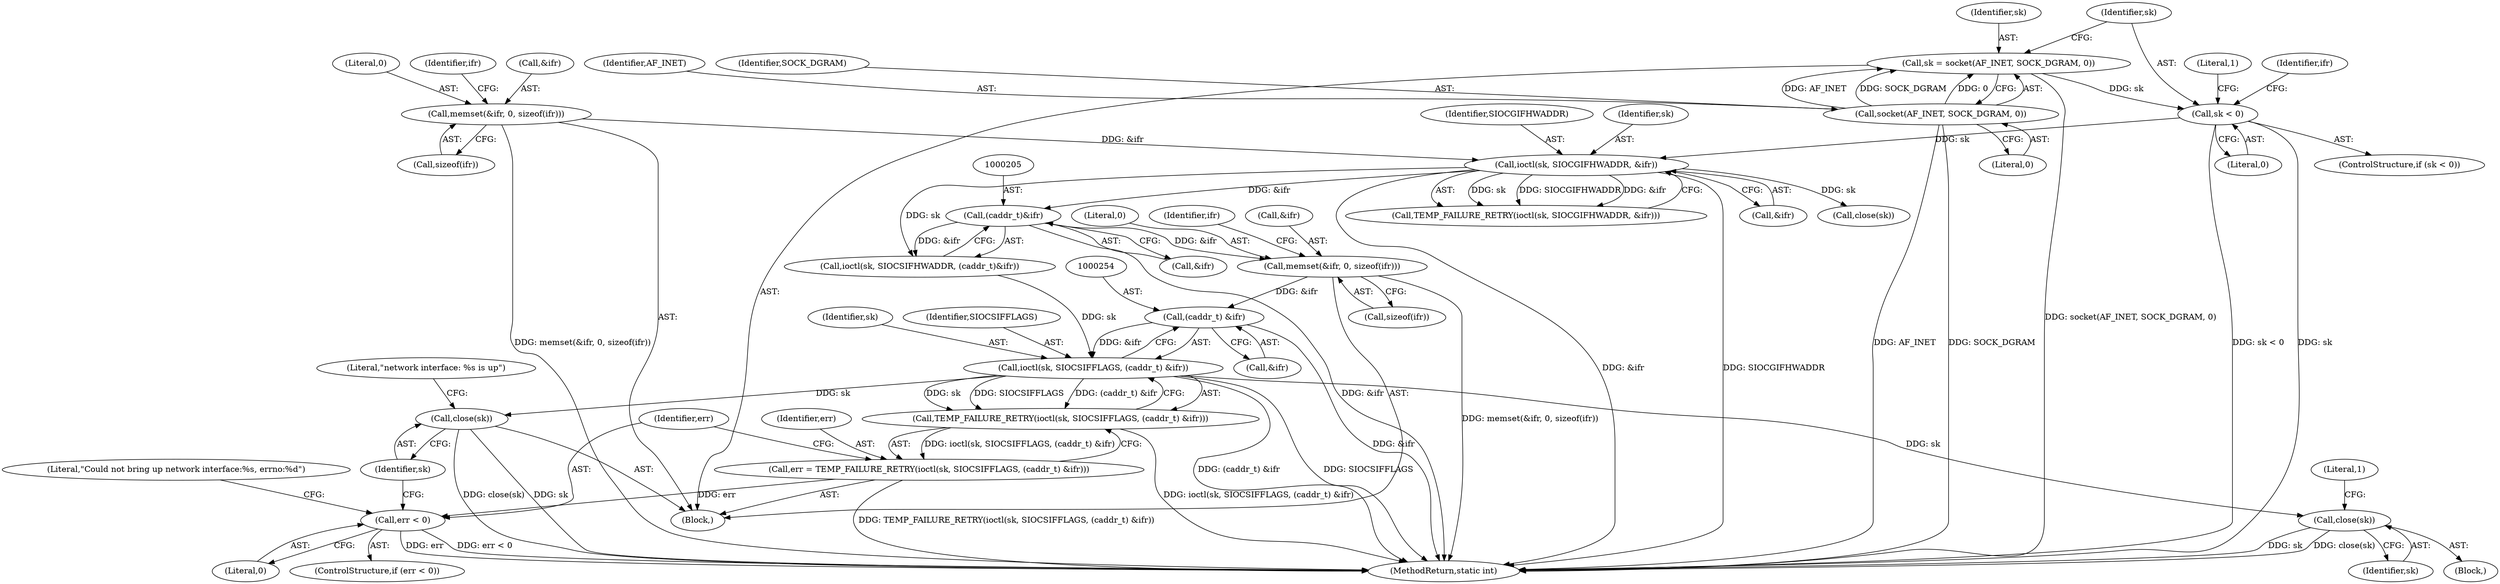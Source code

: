 digraph "0_Android_472271b153c5dc53c28beac55480a8d8434b2d5c_26@API" {
"1000223" [label="(Call,memset(&ifr, 0, sizeof(ifr)))"];
"1000204" [label="(Call,(caddr_t)&ifr)"];
"1000138" [label="(Call,ioctl(sk, SIOCGIFHWADDR, &ifr))"];
"1000115" [label="(Call,sk < 0)"];
"1000108" [label="(Call,sk = socket(AF_INET, SOCK_DGRAM, 0))"];
"1000110" [label="(Call,socket(AF_INET, SOCK_DGRAM, 0))"];
"1000121" [label="(Call,memset(&ifr, 0, sizeof(ifr)))"];
"1000253" [label="(Call,(caddr_t) &ifr)"];
"1000250" [label="(Call,ioctl(sk, SIOCSIFFLAGS, (caddr_t) &ifr))"];
"1000249" [label="(Call,TEMP_FAILURE_RETRY(ioctl(sk, SIOCSIFFLAGS, (caddr_t) &ifr)))"];
"1000247" [label="(Call,err = TEMP_FAILURE_RETRY(ioctl(sk, SIOCSIFFLAGS, (caddr_t) &ifr)))"];
"1000258" [label="(Call,err < 0)"];
"1000266" [label="(Call,close(sk))"];
"1000271" [label="(Call,close(sk))"];
"1000201" [label="(Call,ioctl(sk, SIOCSIFHWADDR, (caddr_t)&ifr))"];
"1000260" [label="(Literal,0)"];
"1000138" [label="(Call,ioctl(sk, SIOCGIFHWADDR, &ifr))"];
"1000227" [label="(Call,sizeof(ifr))"];
"1000274" [label="(Literal,\"network interface: %s is up\")"];
"1000261" [label="(Block,)"];
"1000110" [label="(Call,socket(AF_INET, SOCK_DGRAM, 0))"];
"1000112" [label="(Identifier,SOCK_DGRAM)"];
"1000117" [label="(Literal,0)"];
"1000278" [label="(MethodReturn,static int)"];
"1000253" [label="(Call,(caddr_t) &ifr)"];
"1000109" [label="(Identifier,sk)"];
"1000249" [label="(Call,TEMP_FAILURE_RETRY(ioctl(sk, SIOCSIFFLAGS, (caddr_t) &ifr)))"];
"1000122" [label="(Call,&ifr)"];
"1000224" [label="(Call,&ifr)"];
"1000226" [label="(Literal,0)"];
"1000139" [label="(Identifier,sk)"];
"1000120" [label="(Literal,1)"];
"1000113" [label="(Literal,0)"];
"1000271" [label="(Call,close(sk))"];
"1000108" [label="(Call,sk = socket(AF_INET, SOCK_DGRAM, 0))"];
"1000206" [label="(Call,&ifr)"];
"1000270" [label="(Literal,1)"];
"1000140" [label="(Identifier,SIOCGIFHWADDR)"];
"1000259" [label="(Identifier,err)"];
"1000257" [label="(ControlStructure,if (err < 0))"];
"1000252" [label="(Identifier,SIOCSIFFLAGS)"];
"1000267" [label="(Identifier,sk)"];
"1000125" [label="(Call,sizeof(ifr))"];
"1000104" [label="(Block,)"];
"1000272" [label="(Identifier,sk)"];
"1000204" [label="(Call,(caddr_t)&ifr)"];
"1000153" [label="(Call,close(sk))"];
"1000250" [label="(Call,ioctl(sk, SIOCSIFFLAGS, (caddr_t) &ifr))"];
"1000116" [label="(Identifier,sk)"];
"1000248" [label="(Identifier,err)"];
"1000137" [label="(Call,TEMP_FAILURE_RETRY(ioctl(sk, SIOCGIFHWADDR, &ifr)))"];
"1000258" [label="(Call,err < 0)"];
"1000115" [label="(Call,sk < 0)"];
"1000141" [label="(Call,&ifr)"];
"1000231" [label="(Identifier,ifr)"];
"1000255" [label="(Call,&ifr)"];
"1000121" [label="(Call,memset(&ifr, 0, sizeof(ifr)))"];
"1000114" [label="(ControlStructure,if (sk < 0))"];
"1000247" [label="(Call,err = TEMP_FAILURE_RETRY(ioctl(sk, SIOCSIFFLAGS, (caddr_t) &ifr)))"];
"1000266" [label="(Call,close(sk))"];
"1000123" [label="(Identifier,ifr)"];
"1000263" [label="(Literal,\"Could not bring up network interface:%s, errno:%d\")"];
"1000223" [label="(Call,memset(&ifr, 0, sizeof(ifr)))"];
"1000124" [label="(Literal,0)"];
"1000129" [label="(Identifier,ifr)"];
"1000251" [label="(Identifier,sk)"];
"1000111" [label="(Identifier,AF_INET)"];
"1000223" -> "1000104"  [label="AST: "];
"1000223" -> "1000227"  [label="CFG: "];
"1000224" -> "1000223"  [label="AST: "];
"1000226" -> "1000223"  [label="AST: "];
"1000227" -> "1000223"  [label="AST: "];
"1000231" -> "1000223"  [label="CFG: "];
"1000223" -> "1000278"  [label="DDG: memset(&ifr, 0, sizeof(ifr))"];
"1000204" -> "1000223"  [label="DDG: &ifr"];
"1000223" -> "1000253"  [label="DDG: &ifr"];
"1000204" -> "1000201"  [label="AST: "];
"1000204" -> "1000206"  [label="CFG: "];
"1000205" -> "1000204"  [label="AST: "];
"1000206" -> "1000204"  [label="AST: "];
"1000201" -> "1000204"  [label="CFG: "];
"1000204" -> "1000278"  [label="DDG: &ifr"];
"1000204" -> "1000201"  [label="DDG: &ifr"];
"1000138" -> "1000204"  [label="DDG: &ifr"];
"1000138" -> "1000137"  [label="AST: "];
"1000138" -> "1000141"  [label="CFG: "];
"1000139" -> "1000138"  [label="AST: "];
"1000140" -> "1000138"  [label="AST: "];
"1000141" -> "1000138"  [label="AST: "];
"1000137" -> "1000138"  [label="CFG: "];
"1000138" -> "1000278"  [label="DDG: &ifr"];
"1000138" -> "1000278"  [label="DDG: SIOCGIFHWADDR"];
"1000138" -> "1000137"  [label="DDG: sk"];
"1000138" -> "1000137"  [label="DDG: SIOCGIFHWADDR"];
"1000138" -> "1000137"  [label="DDG: &ifr"];
"1000115" -> "1000138"  [label="DDG: sk"];
"1000121" -> "1000138"  [label="DDG: &ifr"];
"1000138" -> "1000153"  [label="DDG: sk"];
"1000138" -> "1000201"  [label="DDG: sk"];
"1000115" -> "1000114"  [label="AST: "];
"1000115" -> "1000117"  [label="CFG: "];
"1000116" -> "1000115"  [label="AST: "];
"1000117" -> "1000115"  [label="AST: "];
"1000120" -> "1000115"  [label="CFG: "];
"1000123" -> "1000115"  [label="CFG: "];
"1000115" -> "1000278"  [label="DDG: sk < 0"];
"1000115" -> "1000278"  [label="DDG: sk"];
"1000108" -> "1000115"  [label="DDG: sk"];
"1000108" -> "1000104"  [label="AST: "];
"1000108" -> "1000110"  [label="CFG: "];
"1000109" -> "1000108"  [label="AST: "];
"1000110" -> "1000108"  [label="AST: "];
"1000116" -> "1000108"  [label="CFG: "];
"1000108" -> "1000278"  [label="DDG: socket(AF_INET, SOCK_DGRAM, 0)"];
"1000110" -> "1000108"  [label="DDG: AF_INET"];
"1000110" -> "1000108"  [label="DDG: SOCK_DGRAM"];
"1000110" -> "1000108"  [label="DDG: 0"];
"1000110" -> "1000113"  [label="CFG: "];
"1000111" -> "1000110"  [label="AST: "];
"1000112" -> "1000110"  [label="AST: "];
"1000113" -> "1000110"  [label="AST: "];
"1000110" -> "1000278"  [label="DDG: SOCK_DGRAM"];
"1000110" -> "1000278"  [label="DDG: AF_INET"];
"1000121" -> "1000104"  [label="AST: "];
"1000121" -> "1000125"  [label="CFG: "];
"1000122" -> "1000121"  [label="AST: "];
"1000124" -> "1000121"  [label="AST: "];
"1000125" -> "1000121"  [label="AST: "];
"1000129" -> "1000121"  [label="CFG: "];
"1000121" -> "1000278"  [label="DDG: memset(&ifr, 0, sizeof(ifr))"];
"1000253" -> "1000250"  [label="AST: "];
"1000253" -> "1000255"  [label="CFG: "];
"1000254" -> "1000253"  [label="AST: "];
"1000255" -> "1000253"  [label="AST: "];
"1000250" -> "1000253"  [label="CFG: "];
"1000253" -> "1000278"  [label="DDG: &ifr"];
"1000253" -> "1000250"  [label="DDG: &ifr"];
"1000250" -> "1000249"  [label="AST: "];
"1000251" -> "1000250"  [label="AST: "];
"1000252" -> "1000250"  [label="AST: "];
"1000249" -> "1000250"  [label="CFG: "];
"1000250" -> "1000278"  [label="DDG: (caddr_t) &ifr"];
"1000250" -> "1000278"  [label="DDG: SIOCSIFFLAGS"];
"1000250" -> "1000249"  [label="DDG: sk"];
"1000250" -> "1000249"  [label="DDG: SIOCSIFFLAGS"];
"1000250" -> "1000249"  [label="DDG: (caddr_t) &ifr"];
"1000201" -> "1000250"  [label="DDG: sk"];
"1000250" -> "1000266"  [label="DDG: sk"];
"1000250" -> "1000271"  [label="DDG: sk"];
"1000249" -> "1000247"  [label="AST: "];
"1000247" -> "1000249"  [label="CFG: "];
"1000249" -> "1000278"  [label="DDG: ioctl(sk, SIOCSIFFLAGS, (caddr_t) &ifr)"];
"1000249" -> "1000247"  [label="DDG: ioctl(sk, SIOCSIFFLAGS, (caddr_t) &ifr)"];
"1000247" -> "1000104"  [label="AST: "];
"1000248" -> "1000247"  [label="AST: "];
"1000259" -> "1000247"  [label="CFG: "];
"1000247" -> "1000278"  [label="DDG: TEMP_FAILURE_RETRY(ioctl(sk, SIOCSIFFLAGS, (caddr_t) &ifr))"];
"1000247" -> "1000258"  [label="DDG: err"];
"1000258" -> "1000257"  [label="AST: "];
"1000258" -> "1000260"  [label="CFG: "];
"1000259" -> "1000258"  [label="AST: "];
"1000260" -> "1000258"  [label="AST: "];
"1000263" -> "1000258"  [label="CFG: "];
"1000272" -> "1000258"  [label="CFG: "];
"1000258" -> "1000278"  [label="DDG: err"];
"1000258" -> "1000278"  [label="DDG: err < 0"];
"1000266" -> "1000261"  [label="AST: "];
"1000266" -> "1000267"  [label="CFG: "];
"1000267" -> "1000266"  [label="AST: "];
"1000270" -> "1000266"  [label="CFG: "];
"1000266" -> "1000278"  [label="DDG: sk"];
"1000266" -> "1000278"  [label="DDG: close(sk)"];
"1000271" -> "1000104"  [label="AST: "];
"1000271" -> "1000272"  [label="CFG: "];
"1000272" -> "1000271"  [label="AST: "];
"1000274" -> "1000271"  [label="CFG: "];
"1000271" -> "1000278"  [label="DDG: sk"];
"1000271" -> "1000278"  [label="DDG: close(sk)"];
}
